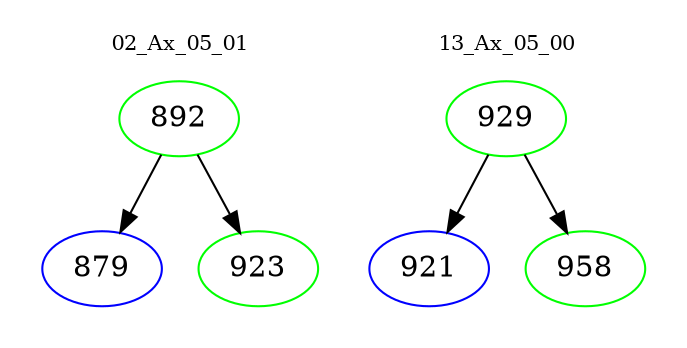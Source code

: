 digraph{
subgraph cluster_0 {
color = white
label = "02_Ax_05_01";
fontsize=10;
T0_892 [label="892", color="green"]
T0_892 -> T0_879 [color="black"]
T0_879 [label="879", color="blue"]
T0_892 -> T0_923 [color="black"]
T0_923 [label="923", color="green"]
}
subgraph cluster_1 {
color = white
label = "13_Ax_05_00";
fontsize=10;
T1_929 [label="929", color="green"]
T1_929 -> T1_921 [color="black"]
T1_921 [label="921", color="blue"]
T1_929 -> T1_958 [color="black"]
T1_958 [label="958", color="green"]
}
}
